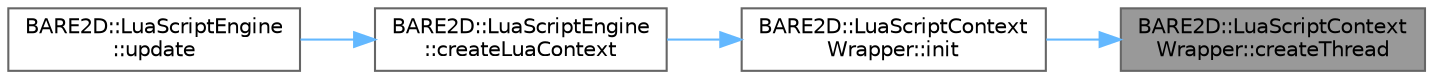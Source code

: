 digraph "BARE2D::LuaScriptContextWrapper::createThread"
{
 // INTERACTIVE_SVG=YES
 // LATEX_PDF_SIZE
  bgcolor="transparent";
  edge [fontname=Helvetica,fontsize=10,labelfontname=Helvetica,labelfontsize=10];
  node [fontname=Helvetica,fontsize=10,shape=box,height=0.2,width=0.4];
  rankdir="RL";
  Node1 [label="BARE2D::LuaScriptContext\lWrapper::createThread",height=0.2,width=0.4,color="gray40", fillcolor="grey60", style="filled", fontcolor="black",tooltip="Creates the m_state variable as a thread, or subroutine of the parent."];
  Node1 -> Node2 [dir="back",color="steelblue1",style="solid"];
  Node2 [label="BARE2D::LuaScriptContext\lWrapper::init",height=0.2,width=0.4,color="grey40", fillcolor="white", style="filled",URL="$class_b_a_r_e2_d_1_1_lua_script_context_wrapper.html#ae928c82fc3a9d2b72e0b01caf02a5bbb",tooltip="Creates and initializes all the necessary bits."];
  Node2 -> Node3 [dir="back",color="steelblue1",style="solid"];
  Node3 [label="BARE2D::LuaScriptEngine\l::createLuaContext",height=0.2,width=0.4,color="grey40", fillcolor="white", style="filled",URL="$class_b_a_r_e2_d_1_1_lua_script_engine.html#a81e4604bf36c490f713d00cd68d4a874",tooltip="Creates a LuaScriptContextWrapper using the data from script."];
  Node3 -> Node4 [dir="back",color="steelblue1",style="solid"];
  Node4 [label="BARE2D::LuaScriptEngine\l::update",height=0.2,width=0.4,color="grey40", fillcolor="white", style="filled",URL="$class_b_a_r_e2_d_1_1_lua_script_engine.html#a428a4f2b3f87f8b90db2880a67ffee31",tooltip="Processes all scripts from the LuaScriptQueue and updates all running scripts. That's pretty much it!"];
}
